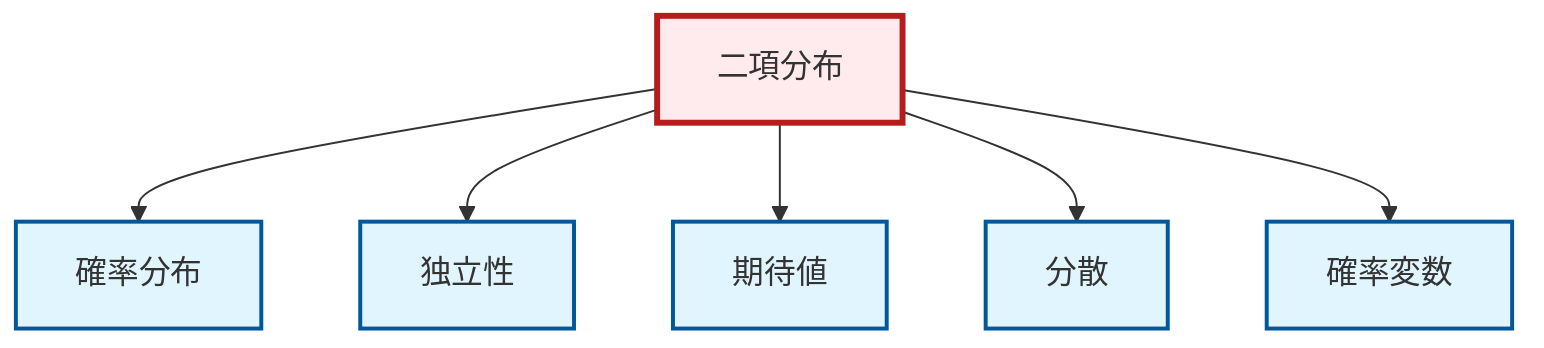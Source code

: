 graph TD
    classDef definition fill:#e1f5fe,stroke:#01579b,stroke-width:2px
    classDef theorem fill:#f3e5f5,stroke:#4a148c,stroke-width:2px
    classDef axiom fill:#fff3e0,stroke:#e65100,stroke-width:2px
    classDef example fill:#e8f5e9,stroke:#1b5e20,stroke-width:2px
    classDef current fill:#ffebee,stroke:#b71c1c,stroke-width:3px
    def-random-variable["確率変数"]:::definition
    def-expectation["期待値"]:::definition
    def-independence["独立性"]:::definition
    def-probability-distribution["確率分布"]:::definition
    def-binomial-distribution["二項分布"]:::definition
    def-variance["分散"]:::definition
    def-binomial-distribution --> def-probability-distribution
    def-binomial-distribution --> def-independence
    def-binomial-distribution --> def-expectation
    def-binomial-distribution --> def-variance
    def-binomial-distribution --> def-random-variable
    class def-binomial-distribution current